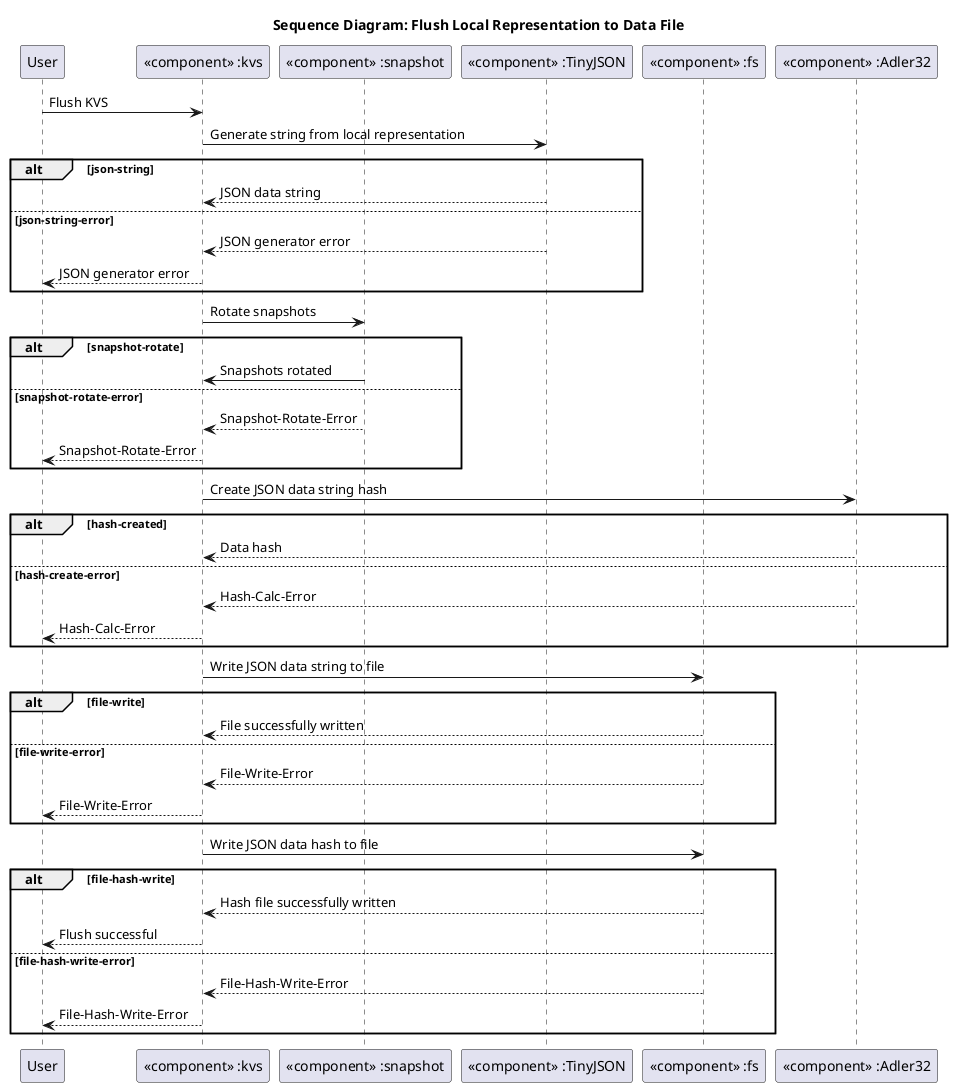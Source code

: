 @startuml

title Sequence Diagram: Flush Local Representation to Data File

participant "User" as actor
participant "«component» :kvs" as kvs
participant "«component» :snapshot" as snapshot
participant "«component» :TinyJSON" as json_parser
participant "«component» :fs" as fs
participant "«component» :Adler32" as hasher

actor -> kvs: Flush KVS

kvs -> json_parser: Generate string from local representation

alt json-string
    json_parser --> kvs: JSON data string
else json-string-error
    json_parser --> kvs: JSON generator error
    kvs --> actor: JSON generator error
end

kvs -> snapshot: Rotate snapshots

alt snapshot-rotate
    snapshot -> kvs: Snapshots rotated
else snapshot-rotate-error
    snapshot --> kvs: Snapshot-Rotate-Error
    kvs --> actor: Snapshot-Rotate-Error
end

kvs -> hasher: Create JSON data string hash

alt hash-created
    hasher --> kvs: Data hash
else hash-create-error
    hasher --> kvs: Hash-Calc-Error
    kvs --> actor: Hash-Calc-Error
end

kvs -> fs: Write JSON data string to file

alt file-write
    fs --> kvs: File successfully written
else file-write-error
    fs --> kvs: File-Write-Error
    kvs --> actor: File-Write-Error
end

kvs -> fs: Write JSON data hash to file

alt file-hash-write
    fs --> kvs: Hash file successfully written
    kvs --> actor: Flush successful
else file-hash-write-error
    fs --> kvs: File-Hash-Write-Error
    kvs --> actor: File-Hash-Write-Error
end

@enduml
